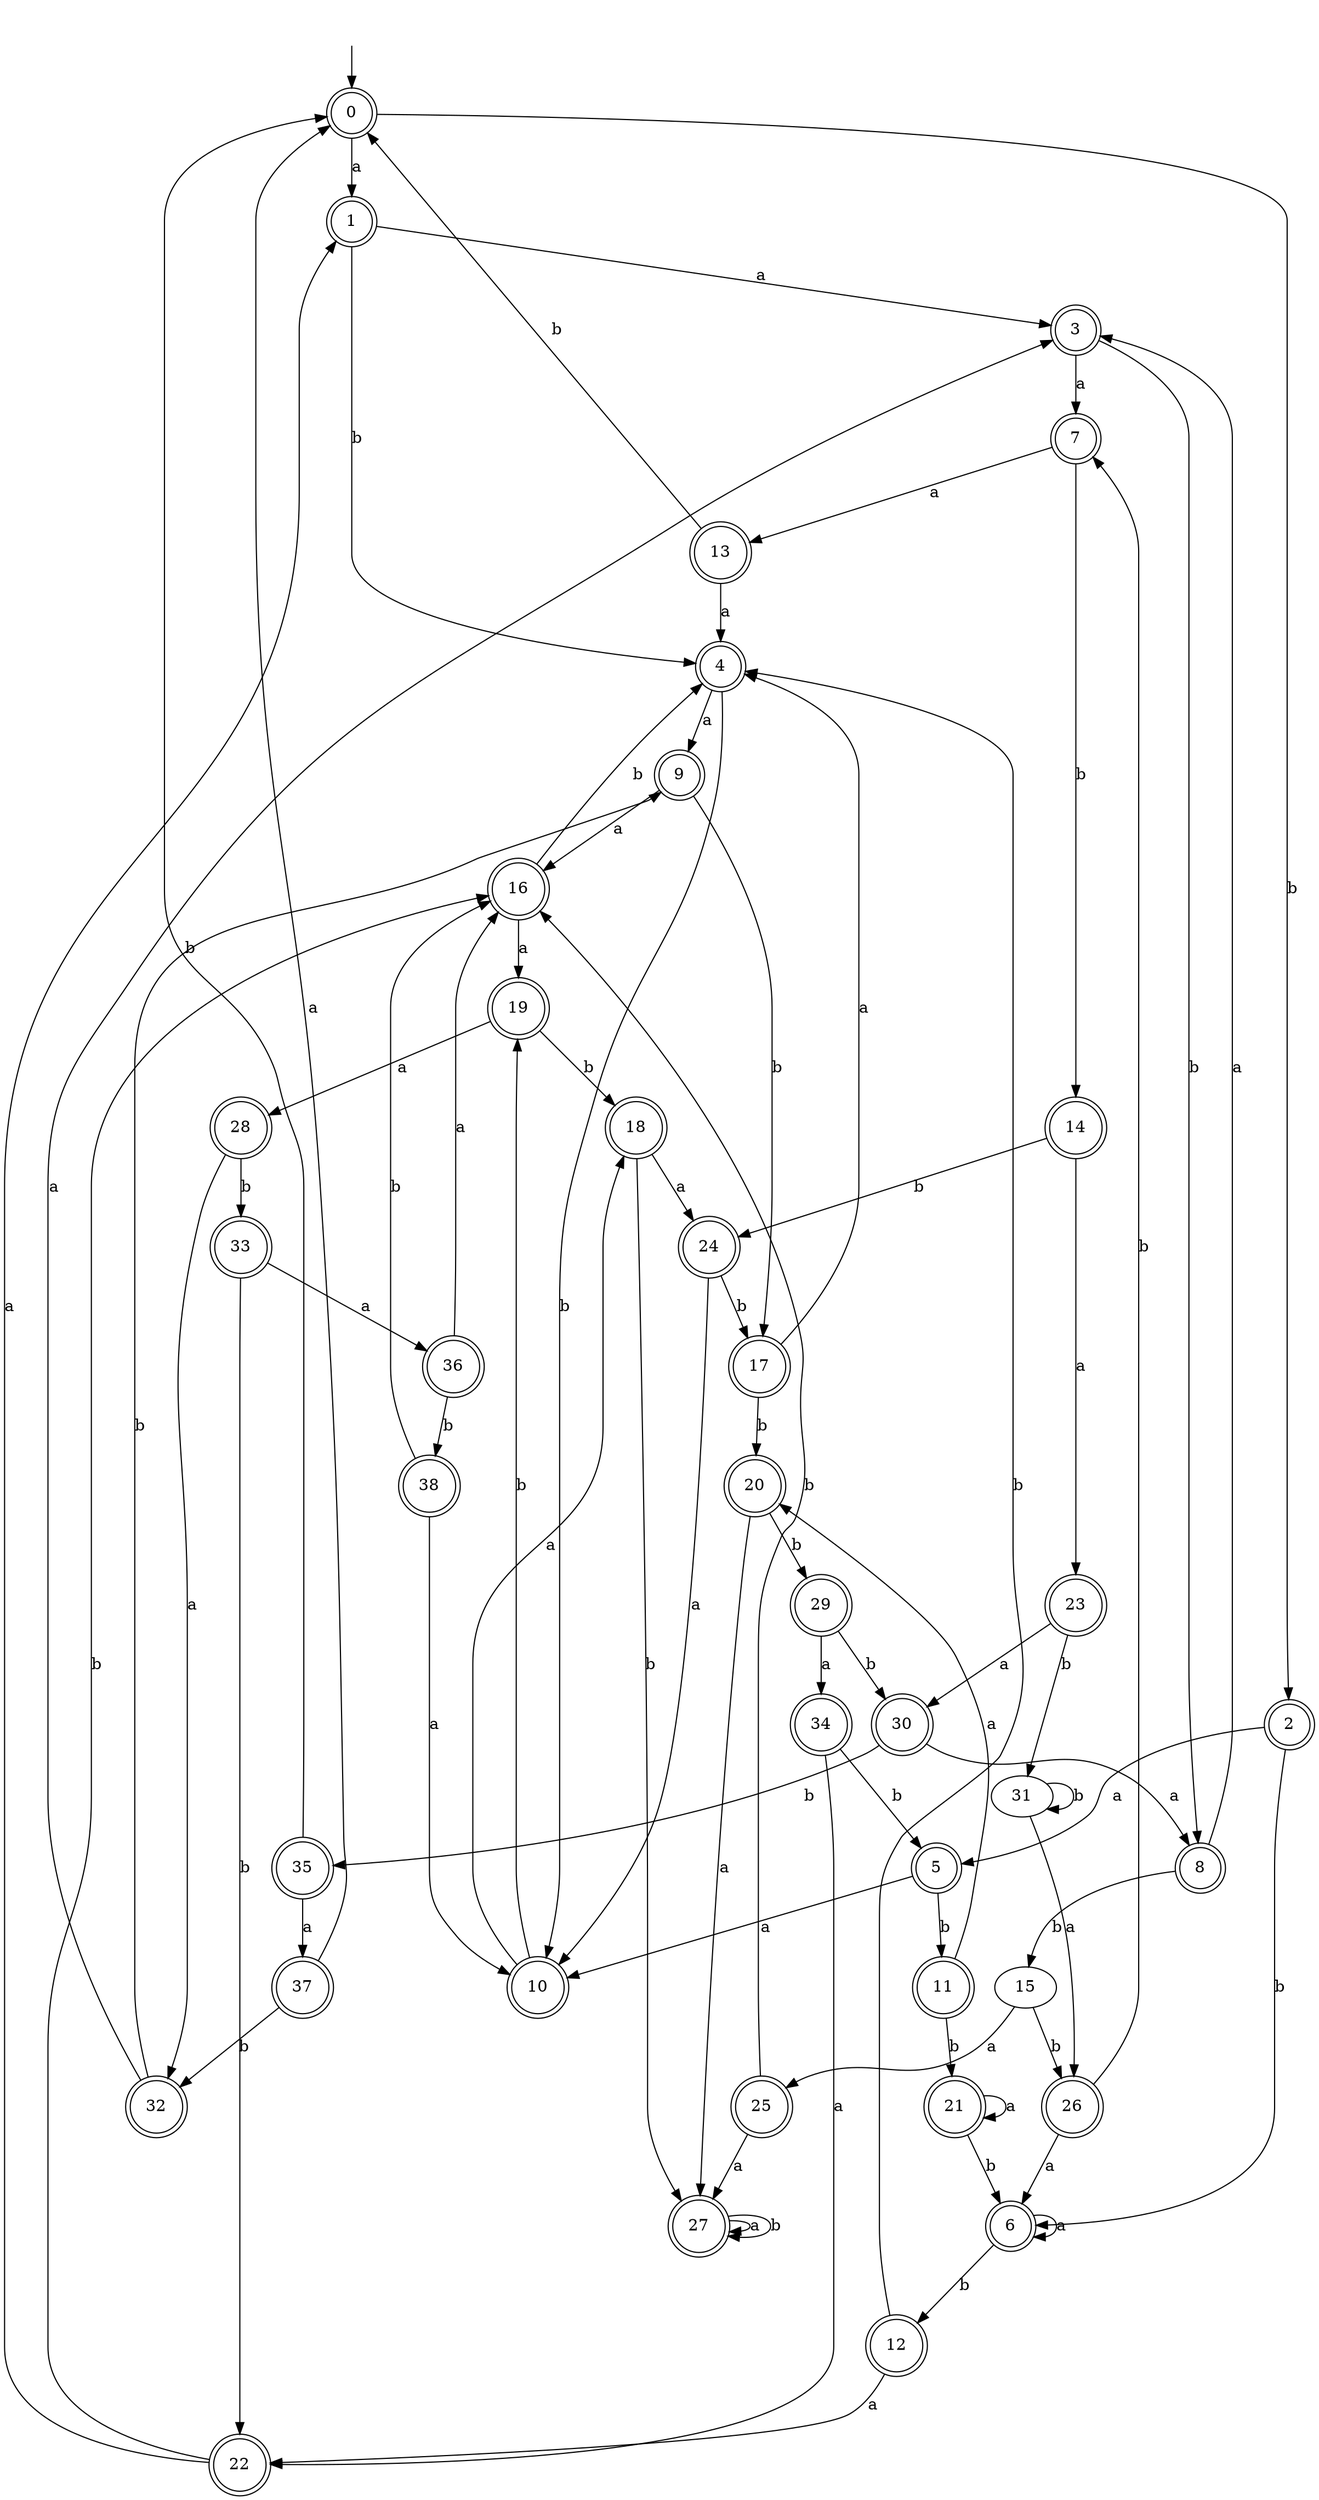 digraph RandomDFA {
  __start0 [label="", shape=none];
  __start0 -> 0 [label=""];
  0 [shape=circle] [shape=doublecircle]
  0 -> 1 [label="a"]
  0 -> 2 [label="b"]
  1 [shape=doublecircle]
  1 -> 3 [label="a"]
  1 -> 4 [label="b"]
  2 [shape=doublecircle]
  2 -> 5 [label="a"]
  2 -> 6 [label="b"]
  3 [shape=doublecircle]
  3 -> 7 [label="a"]
  3 -> 8 [label="b"]
  4 [shape=doublecircle]
  4 -> 9 [label="a"]
  4 -> 10 [label="b"]
  5 [shape=doublecircle]
  5 -> 10 [label="a"]
  5 -> 11 [label="b"]
  6 [shape=doublecircle]
  6 -> 6 [label="a"]
  6 -> 12 [label="b"]
  7 [shape=doublecircle]
  7 -> 13 [label="a"]
  7 -> 14 [label="b"]
  8 [shape=doublecircle]
  8 -> 3 [label="a"]
  8 -> 15 [label="b"]
  9 [shape=doublecircle]
  9 -> 16 [label="a"]
  9 -> 17 [label="b"]
  10 [shape=doublecircle]
  10 -> 18 [label="a"]
  10 -> 19 [label="b"]
  11 [shape=doublecircle]
  11 -> 20 [label="a"]
  11 -> 21 [label="b"]
  12 [shape=doublecircle]
  12 -> 22 [label="a"]
  12 -> 4 [label="b"]
  13 [shape=doublecircle]
  13 -> 4 [label="a"]
  13 -> 0 [label="b"]
  14 [shape=doublecircle]
  14 -> 23 [label="a"]
  14 -> 24 [label="b"]
  15
  15 -> 25 [label="a"]
  15 -> 26 [label="b"]
  16 [shape=doublecircle]
  16 -> 19 [label="a"]
  16 -> 4 [label="b"]
  17 [shape=doublecircle]
  17 -> 4 [label="a"]
  17 -> 20 [label="b"]
  18 [shape=doublecircle]
  18 -> 24 [label="a"]
  18 -> 27 [label="b"]
  19 [shape=doublecircle]
  19 -> 28 [label="a"]
  19 -> 18 [label="b"]
  20 [shape=doublecircle]
  20 -> 27 [label="a"]
  20 -> 29 [label="b"]
  21 [shape=doublecircle]
  21 -> 21 [label="a"]
  21 -> 6 [label="b"]
  22 [shape=doublecircle]
  22 -> 1 [label="a"]
  22 -> 16 [label="b"]
  23 [shape=doublecircle]
  23 -> 30 [label="a"]
  23 -> 31 [label="b"]
  24 [shape=doublecircle]
  24 -> 10 [label="a"]
  24 -> 17 [label="b"]
  25 [shape=doublecircle]
  25 -> 27 [label="a"]
  25 -> 16 [label="b"]
  26 [shape=doublecircle]
  26 -> 6 [label="a"]
  26 -> 7 [label="b"]
  27 [shape=doublecircle]
  27 -> 27 [label="a"]
  27 -> 27 [label="b"]
  28 [shape=doublecircle]
  28 -> 32 [label="a"]
  28 -> 33 [label="b"]
  29 [shape=doublecircle]
  29 -> 34 [label="a"]
  29 -> 30 [label="b"]
  30 [shape=doublecircle]
  30 -> 8 [label="a"]
  30 -> 35 [label="b"]
  31
  31 -> 26 [label="a"]
  31 -> 31 [label="b"]
  32 [shape=doublecircle]
  32 -> 3 [label="a"]
  32 -> 9 [label="b"]
  33 [shape=doublecircle]
  33 -> 36 [label="a"]
  33 -> 22 [label="b"]
  34 [shape=doublecircle]
  34 -> 22 [label="a"]
  34 -> 5 [label="b"]
  35 [shape=doublecircle]
  35 -> 37 [label="a"]
  35 -> 0 [label="b"]
  36 [shape=doublecircle]
  36 -> 16 [label="a"]
  36 -> 38 [label="b"]
  37 [shape=doublecircle]
  37 -> 0 [label="a"]
  37 -> 32 [label="b"]
  38 [shape=doublecircle]
  38 -> 10 [label="a"]
  38 -> 16 [label="b"]
}
